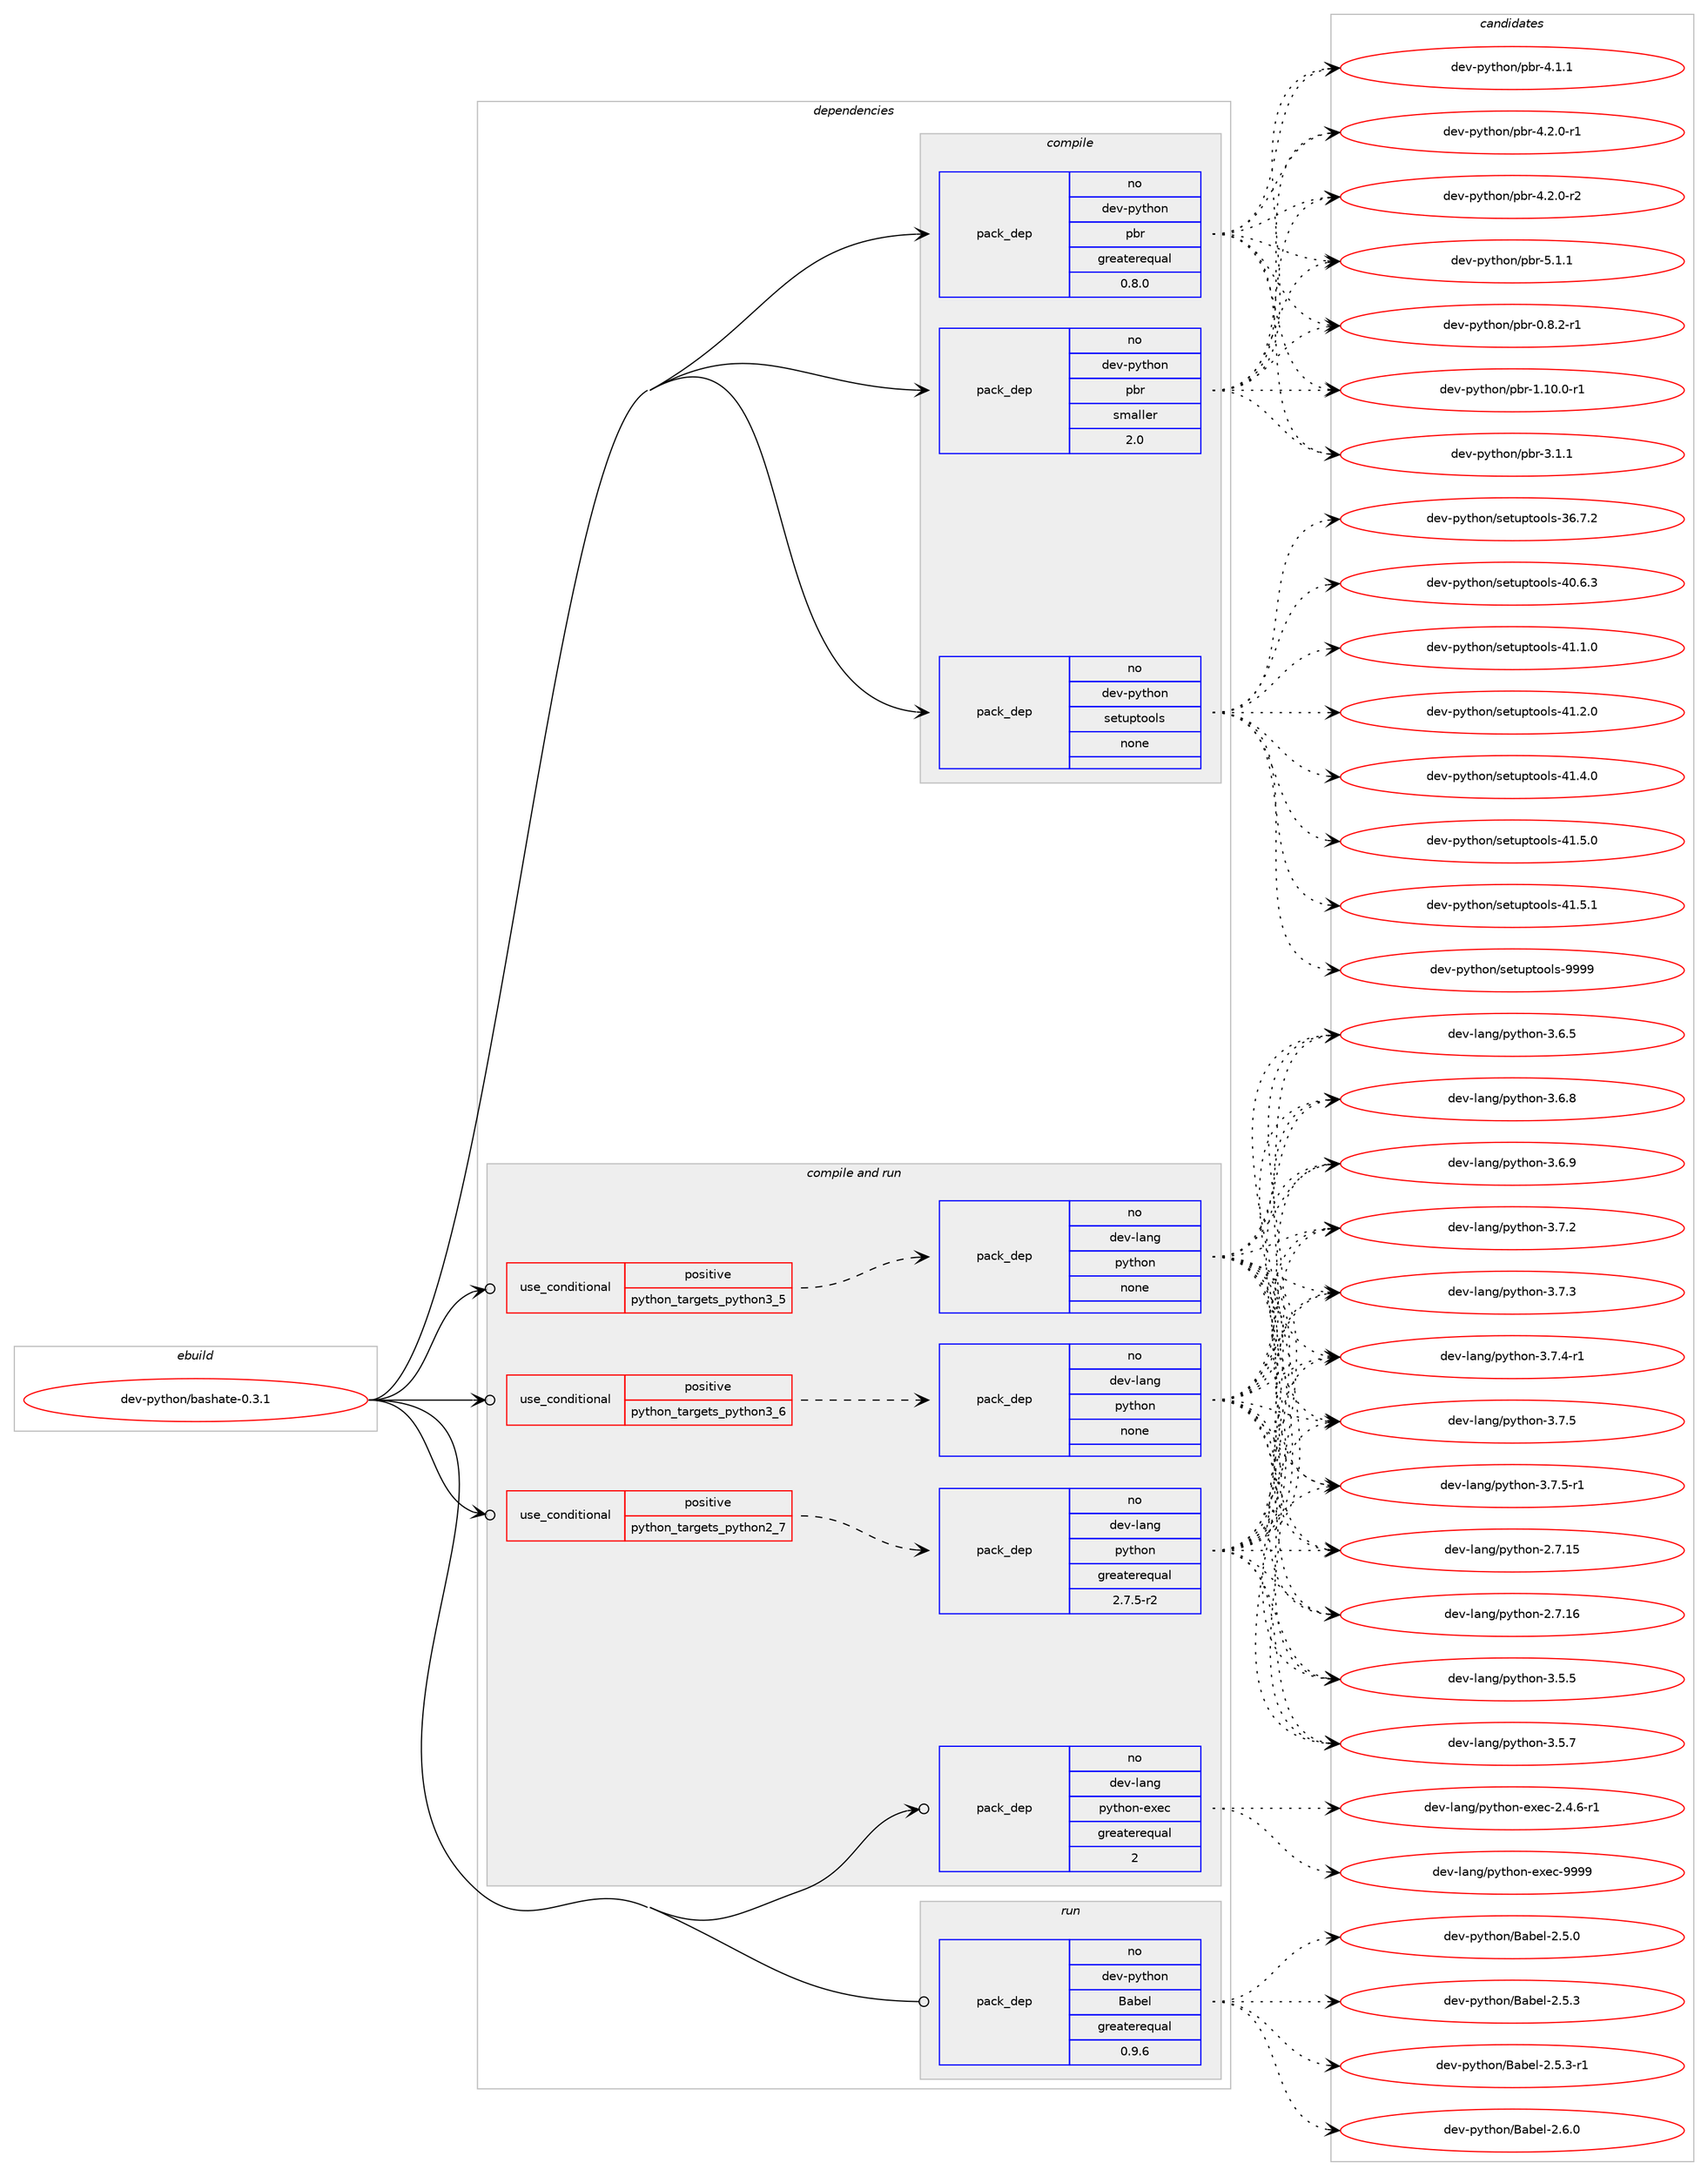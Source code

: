 digraph prolog {

# *************
# Graph options
# *************

newrank=true;
concentrate=true;
compound=true;
graph [rankdir=LR,fontname=Helvetica,fontsize=10,ranksep=1.5];#, ranksep=2.5, nodesep=0.2];
edge  [arrowhead=vee];
node  [fontname=Helvetica,fontsize=10];

# **********
# The ebuild
# **********

subgraph cluster_leftcol {
color=gray;
rank=same;
label=<<i>ebuild</i>>;
id [label="dev-python/bashate-0.3.1", color=red, width=4, href="../dev-python/bashate-0.3.1.svg"];
}

# ****************
# The dependencies
# ****************

subgraph cluster_midcol {
color=gray;
label=<<i>dependencies</i>>;
subgraph cluster_compile {
fillcolor="#eeeeee";
style=filled;
label=<<i>compile</i>>;
subgraph pack447814 {
dependency596326 [label=<<TABLE BORDER="0" CELLBORDER="1" CELLSPACING="0" CELLPADDING="4" WIDTH="220"><TR><TD ROWSPAN="6" CELLPADDING="30">pack_dep</TD></TR><TR><TD WIDTH="110">no</TD></TR><TR><TD>dev-python</TD></TR><TR><TD>pbr</TD></TR><TR><TD>greaterequal</TD></TR><TR><TD>0.8.0</TD></TR></TABLE>>, shape=none, color=blue];
}
id:e -> dependency596326:w [weight=20,style="solid",arrowhead="vee"];
subgraph pack447815 {
dependency596327 [label=<<TABLE BORDER="0" CELLBORDER="1" CELLSPACING="0" CELLPADDING="4" WIDTH="220"><TR><TD ROWSPAN="6" CELLPADDING="30">pack_dep</TD></TR><TR><TD WIDTH="110">no</TD></TR><TR><TD>dev-python</TD></TR><TR><TD>pbr</TD></TR><TR><TD>smaller</TD></TR><TR><TD>2.0</TD></TR></TABLE>>, shape=none, color=blue];
}
id:e -> dependency596327:w [weight=20,style="solid",arrowhead="vee"];
subgraph pack447816 {
dependency596328 [label=<<TABLE BORDER="0" CELLBORDER="1" CELLSPACING="0" CELLPADDING="4" WIDTH="220"><TR><TD ROWSPAN="6" CELLPADDING="30">pack_dep</TD></TR><TR><TD WIDTH="110">no</TD></TR><TR><TD>dev-python</TD></TR><TR><TD>setuptools</TD></TR><TR><TD>none</TD></TR><TR><TD></TD></TR></TABLE>>, shape=none, color=blue];
}
id:e -> dependency596328:w [weight=20,style="solid",arrowhead="vee"];
}
subgraph cluster_compileandrun {
fillcolor="#eeeeee";
style=filled;
label=<<i>compile and run</i>>;
subgraph cond136738 {
dependency596329 [label=<<TABLE BORDER="0" CELLBORDER="1" CELLSPACING="0" CELLPADDING="4"><TR><TD ROWSPAN="3" CELLPADDING="10">use_conditional</TD></TR><TR><TD>positive</TD></TR><TR><TD>python_targets_python2_7</TD></TR></TABLE>>, shape=none, color=red];
subgraph pack447817 {
dependency596330 [label=<<TABLE BORDER="0" CELLBORDER="1" CELLSPACING="0" CELLPADDING="4" WIDTH="220"><TR><TD ROWSPAN="6" CELLPADDING="30">pack_dep</TD></TR><TR><TD WIDTH="110">no</TD></TR><TR><TD>dev-lang</TD></TR><TR><TD>python</TD></TR><TR><TD>greaterequal</TD></TR><TR><TD>2.7.5-r2</TD></TR></TABLE>>, shape=none, color=blue];
}
dependency596329:e -> dependency596330:w [weight=20,style="dashed",arrowhead="vee"];
}
id:e -> dependency596329:w [weight=20,style="solid",arrowhead="odotvee"];
subgraph cond136739 {
dependency596331 [label=<<TABLE BORDER="0" CELLBORDER="1" CELLSPACING="0" CELLPADDING="4"><TR><TD ROWSPAN="3" CELLPADDING="10">use_conditional</TD></TR><TR><TD>positive</TD></TR><TR><TD>python_targets_python3_5</TD></TR></TABLE>>, shape=none, color=red];
subgraph pack447818 {
dependency596332 [label=<<TABLE BORDER="0" CELLBORDER="1" CELLSPACING="0" CELLPADDING="4" WIDTH="220"><TR><TD ROWSPAN="6" CELLPADDING="30">pack_dep</TD></TR><TR><TD WIDTH="110">no</TD></TR><TR><TD>dev-lang</TD></TR><TR><TD>python</TD></TR><TR><TD>none</TD></TR><TR><TD></TD></TR></TABLE>>, shape=none, color=blue];
}
dependency596331:e -> dependency596332:w [weight=20,style="dashed",arrowhead="vee"];
}
id:e -> dependency596331:w [weight=20,style="solid",arrowhead="odotvee"];
subgraph cond136740 {
dependency596333 [label=<<TABLE BORDER="0" CELLBORDER="1" CELLSPACING="0" CELLPADDING="4"><TR><TD ROWSPAN="3" CELLPADDING="10">use_conditional</TD></TR><TR><TD>positive</TD></TR><TR><TD>python_targets_python3_6</TD></TR></TABLE>>, shape=none, color=red];
subgraph pack447819 {
dependency596334 [label=<<TABLE BORDER="0" CELLBORDER="1" CELLSPACING="0" CELLPADDING="4" WIDTH="220"><TR><TD ROWSPAN="6" CELLPADDING="30">pack_dep</TD></TR><TR><TD WIDTH="110">no</TD></TR><TR><TD>dev-lang</TD></TR><TR><TD>python</TD></TR><TR><TD>none</TD></TR><TR><TD></TD></TR></TABLE>>, shape=none, color=blue];
}
dependency596333:e -> dependency596334:w [weight=20,style="dashed",arrowhead="vee"];
}
id:e -> dependency596333:w [weight=20,style="solid",arrowhead="odotvee"];
subgraph pack447820 {
dependency596335 [label=<<TABLE BORDER="0" CELLBORDER="1" CELLSPACING="0" CELLPADDING="4" WIDTH="220"><TR><TD ROWSPAN="6" CELLPADDING="30">pack_dep</TD></TR><TR><TD WIDTH="110">no</TD></TR><TR><TD>dev-lang</TD></TR><TR><TD>python-exec</TD></TR><TR><TD>greaterequal</TD></TR><TR><TD>2</TD></TR></TABLE>>, shape=none, color=blue];
}
id:e -> dependency596335:w [weight=20,style="solid",arrowhead="odotvee"];
}
subgraph cluster_run {
fillcolor="#eeeeee";
style=filled;
label=<<i>run</i>>;
subgraph pack447821 {
dependency596336 [label=<<TABLE BORDER="0" CELLBORDER="1" CELLSPACING="0" CELLPADDING="4" WIDTH="220"><TR><TD ROWSPAN="6" CELLPADDING="30">pack_dep</TD></TR><TR><TD WIDTH="110">no</TD></TR><TR><TD>dev-python</TD></TR><TR><TD>Babel</TD></TR><TR><TD>greaterequal</TD></TR><TR><TD>0.9.6</TD></TR></TABLE>>, shape=none, color=blue];
}
id:e -> dependency596336:w [weight=20,style="solid",arrowhead="odot"];
}
}

# **************
# The candidates
# **************

subgraph cluster_choices {
rank=same;
color=gray;
label=<<i>candidates</i>>;

subgraph choice447814 {
color=black;
nodesep=1;
choice1001011184511212111610411111047112981144548465646504511449 [label="dev-python/pbr-0.8.2-r1", color=red, width=4,href="../dev-python/pbr-0.8.2-r1.svg"];
choice100101118451121211161041111104711298114454946494846484511449 [label="dev-python/pbr-1.10.0-r1", color=red, width=4,href="../dev-python/pbr-1.10.0-r1.svg"];
choice100101118451121211161041111104711298114455146494649 [label="dev-python/pbr-3.1.1", color=red, width=4,href="../dev-python/pbr-3.1.1.svg"];
choice100101118451121211161041111104711298114455246494649 [label="dev-python/pbr-4.1.1", color=red, width=4,href="../dev-python/pbr-4.1.1.svg"];
choice1001011184511212111610411111047112981144552465046484511449 [label="dev-python/pbr-4.2.0-r1", color=red, width=4,href="../dev-python/pbr-4.2.0-r1.svg"];
choice1001011184511212111610411111047112981144552465046484511450 [label="dev-python/pbr-4.2.0-r2", color=red, width=4,href="../dev-python/pbr-4.2.0-r2.svg"];
choice100101118451121211161041111104711298114455346494649 [label="dev-python/pbr-5.1.1", color=red, width=4,href="../dev-python/pbr-5.1.1.svg"];
dependency596326:e -> choice1001011184511212111610411111047112981144548465646504511449:w [style=dotted,weight="100"];
dependency596326:e -> choice100101118451121211161041111104711298114454946494846484511449:w [style=dotted,weight="100"];
dependency596326:e -> choice100101118451121211161041111104711298114455146494649:w [style=dotted,weight="100"];
dependency596326:e -> choice100101118451121211161041111104711298114455246494649:w [style=dotted,weight="100"];
dependency596326:e -> choice1001011184511212111610411111047112981144552465046484511449:w [style=dotted,weight="100"];
dependency596326:e -> choice1001011184511212111610411111047112981144552465046484511450:w [style=dotted,weight="100"];
dependency596326:e -> choice100101118451121211161041111104711298114455346494649:w [style=dotted,weight="100"];
}
subgraph choice447815 {
color=black;
nodesep=1;
choice1001011184511212111610411111047112981144548465646504511449 [label="dev-python/pbr-0.8.2-r1", color=red, width=4,href="../dev-python/pbr-0.8.2-r1.svg"];
choice100101118451121211161041111104711298114454946494846484511449 [label="dev-python/pbr-1.10.0-r1", color=red, width=4,href="../dev-python/pbr-1.10.0-r1.svg"];
choice100101118451121211161041111104711298114455146494649 [label="dev-python/pbr-3.1.1", color=red, width=4,href="../dev-python/pbr-3.1.1.svg"];
choice100101118451121211161041111104711298114455246494649 [label="dev-python/pbr-4.1.1", color=red, width=4,href="../dev-python/pbr-4.1.1.svg"];
choice1001011184511212111610411111047112981144552465046484511449 [label="dev-python/pbr-4.2.0-r1", color=red, width=4,href="../dev-python/pbr-4.2.0-r1.svg"];
choice1001011184511212111610411111047112981144552465046484511450 [label="dev-python/pbr-4.2.0-r2", color=red, width=4,href="../dev-python/pbr-4.2.0-r2.svg"];
choice100101118451121211161041111104711298114455346494649 [label="dev-python/pbr-5.1.1", color=red, width=4,href="../dev-python/pbr-5.1.1.svg"];
dependency596327:e -> choice1001011184511212111610411111047112981144548465646504511449:w [style=dotted,weight="100"];
dependency596327:e -> choice100101118451121211161041111104711298114454946494846484511449:w [style=dotted,weight="100"];
dependency596327:e -> choice100101118451121211161041111104711298114455146494649:w [style=dotted,weight="100"];
dependency596327:e -> choice100101118451121211161041111104711298114455246494649:w [style=dotted,weight="100"];
dependency596327:e -> choice1001011184511212111610411111047112981144552465046484511449:w [style=dotted,weight="100"];
dependency596327:e -> choice1001011184511212111610411111047112981144552465046484511450:w [style=dotted,weight="100"];
dependency596327:e -> choice100101118451121211161041111104711298114455346494649:w [style=dotted,weight="100"];
}
subgraph choice447816 {
color=black;
nodesep=1;
choice100101118451121211161041111104711510111611711211611111110811545515446554650 [label="dev-python/setuptools-36.7.2", color=red, width=4,href="../dev-python/setuptools-36.7.2.svg"];
choice100101118451121211161041111104711510111611711211611111110811545524846544651 [label="dev-python/setuptools-40.6.3", color=red, width=4,href="../dev-python/setuptools-40.6.3.svg"];
choice100101118451121211161041111104711510111611711211611111110811545524946494648 [label="dev-python/setuptools-41.1.0", color=red, width=4,href="../dev-python/setuptools-41.1.0.svg"];
choice100101118451121211161041111104711510111611711211611111110811545524946504648 [label="dev-python/setuptools-41.2.0", color=red, width=4,href="../dev-python/setuptools-41.2.0.svg"];
choice100101118451121211161041111104711510111611711211611111110811545524946524648 [label="dev-python/setuptools-41.4.0", color=red, width=4,href="../dev-python/setuptools-41.4.0.svg"];
choice100101118451121211161041111104711510111611711211611111110811545524946534648 [label="dev-python/setuptools-41.5.0", color=red, width=4,href="../dev-python/setuptools-41.5.0.svg"];
choice100101118451121211161041111104711510111611711211611111110811545524946534649 [label="dev-python/setuptools-41.5.1", color=red, width=4,href="../dev-python/setuptools-41.5.1.svg"];
choice10010111845112121116104111110471151011161171121161111111081154557575757 [label="dev-python/setuptools-9999", color=red, width=4,href="../dev-python/setuptools-9999.svg"];
dependency596328:e -> choice100101118451121211161041111104711510111611711211611111110811545515446554650:w [style=dotted,weight="100"];
dependency596328:e -> choice100101118451121211161041111104711510111611711211611111110811545524846544651:w [style=dotted,weight="100"];
dependency596328:e -> choice100101118451121211161041111104711510111611711211611111110811545524946494648:w [style=dotted,weight="100"];
dependency596328:e -> choice100101118451121211161041111104711510111611711211611111110811545524946504648:w [style=dotted,weight="100"];
dependency596328:e -> choice100101118451121211161041111104711510111611711211611111110811545524946524648:w [style=dotted,weight="100"];
dependency596328:e -> choice100101118451121211161041111104711510111611711211611111110811545524946534648:w [style=dotted,weight="100"];
dependency596328:e -> choice100101118451121211161041111104711510111611711211611111110811545524946534649:w [style=dotted,weight="100"];
dependency596328:e -> choice10010111845112121116104111110471151011161171121161111111081154557575757:w [style=dotted,weight="100"];
}
subgraph choice447817 {
color=black;
nodesep=1;
choice10010111845108971101034711212111610411111045504655464953 [label="dev-lang/python-2.7.15", color=red, width=4,href="../dev-lang/python-2.7.15.svg"];
choice10010111845108971101034711212111610411111045504655464954 [label="dev-lang/python-2.7.16", color=red, width=4,href="../dev-lang/python-2.7.16.svg"];
choice100101118451089711010347112121116104111110455146534653 [label="dev-lang/python-3.5.5", color=red, width=4,href="../dev-lang/python-3.5.5.svg"];
choice100101118451089711010347112121116104111110455146534655 [label="dev-lang/python-3.5.7", color=red, width=4,href="../dev-lang/python-3.5.7.svg"];
choice100101118451089711010347112121116104111110455146544653 [label="dev-lang/python-3.6.5", color=red, width=4,href="../dev-lang/python-3.6.5.svg"];
choice100101118451089711010347112121116104111110455146544656 [label="dev-lang/python-3.6.8", color=red, width=4,href="../dev-lang/python-3.6.8.svg"];
choice100101118451089711010347112121116104111110455146544657 [label="dev-lang/python-3.6.9", color=red, width=4,href="../dev-lang/python-3.6.9.svg"];
choice100101118451089711010347112121116104111110455146554650 [label="dev-lang/python-3.7.2", color=red, width=4,href="../dev-lang/python-3.7.2.svg"];
choice100101118451089711010347112121116104111110455146554651 [label="dev-lang/python-3.7.3", color=red, width=4,href="../dev-lang/python-3.7.3.svg"];
choice1001011184510897110103471121211161041111104551465546524511449 [label="dev-lang/python-3.7.4-r1", color=red, width=4,href="../dev-lang/python-3.7.4-r1.svg"];
choice100101118451089711010347112121116104111110455146554653 [label="dev-lang/python-3.7.5", color=red, width=4,href="../dev-lang/python-3.7.5.svg"];
choice1001011184510897110103471121211161041111104551465546534511449 [label="dev-lang/python-3.7.5-r1", color=red, width=4,href="../dev-lang/python-3.7.5-r1.svg"];
dependency596330:e -> choice10010111845108971101034711212111610411111045504655464953:w [style=dotted,weight="100"];
dependency596330:e -> choice10010111845108971101034711212111610411111045504655464954:w [style=dotted,weight="100"];
dependency596330:e -> choice100101118451089711010347112121116104111110455146534653:w [style=dotted,weight="100"];
dependency596330:e -> choice100101118451089711010347112121116104111110455146534655:w [style=dotted,weight="100"];
dependency596330:e -> choice100101118451089711010347112121116104111110455146544653:w [style=dotted,weight="100"];
dependency596330:e -> choice100101118451089711010347112121116104111110455146544656:w [style=dotted,weight="100"];
dependency596330:e -> choice100101118451089711010347112121116104111110455146544657:w [style=dotted,weight="100"];
dependency596330:e -> choice100101118451089711010347112121116104111110455146554650:w [style=dotted,weight="100"];
dependency596330:e -> choice100101118451089711010347112121116104111110455146554651:w [style=dotted,weight="100"];
dependency596330:e -> choice1001011184510897110103471121211161041111104551465546524511449:w [style=dotted,weight="100"];
dependency596330:e -> choice100101118451089711010347112121116104111110455146554653:w [style=dotted,weight="100"];
dependency596330:e -> choice1001011184510897110103471121211161041111104551465546534511449:w [style=dotted,weight="100"];
}
subgraph choice447818 {
color=black;
nodesep=1;
choice10010111845108971101034711212111610411111045504655464953 [label="dev-lang/python-2.7.15", color=red, width=4,href="../dev-lang/python-2.7.15.svg"];
choice10010111845108971101034711212111610411111045504655464954 [label="dev-lang/python-2.7.16", color=red, width=4,href="../dev-lang/python-2.7.16.svg"];
choice100101118451089711010347112121116104111110455146534653 [label="dev-lang/python-3.5.5", color=red, width=4,href="../dev-lang/python-3.5.5.svg"];
choice100101118451089711010347112121116104111110455146534655 [label="dev-lang/python-3.5.7", color=red, width=4,href="../dev-lang/python-3.5.7.svg"];
choice100101118451089711010347112121116104111110455146544653 [label="dev-lang/python-3.6.5", color=red, width=4,href="../dev-lang/python-3.6.5.svg"];
choice100101118451089711010347112121116104111110455146544656 [label="dev-lang/python-3.6.8", color=red, width=4,href="../dev-lang/python-3.6.8.svg"];
choice100101118451089711010347112121116104111110455146544657 [label="dev-lang/python-3.6.9", color=red, width=4,href="../dev-lang/python-3.6.9.svg"];
choice100101118451089711010347112121116104111110455146554650 [label="dev-lang/python-3.7.2", color=red, width=4,href="../dev-lang/python-3.7.2.svg"];
choice100101118451089711010347112121116104111110455146554651 [label="dev-lang/python-3.7.3", color=red, width=4,href="../dev-lang/python-3.7.3.svg"];
choice1001011184510897110103471121211161041111104551465546524511449 [label="dev-lang/python-3.7.4-r1", color=red, width=4,href="../dev-lang/python-3.7.4-r1.svg"];
choice100101118451089711010347112121116104111110455146554653 [label="dev-lang/python-3.7.5", color=red, width=4,href="../dev-lang/python-3.7.5.svg"];
choice1001011184510897110103471121211161041111104551465546534511449 [label="dev-lang/python-3.7.5-r1", color=red, width=4,href="../dev-lang/python-3.7.5-r1.svg"];
dependency596332:e -> choice10010111845108971101034711212111610411111045504655464953:w [style=dotted,weight="100"];
dependency596332:e -> choice10010111845108971101034711212111610411111045504655464954:w [style=dotted,weight="100"];
dependency596332:e -> choice100101118451089711010347112121116104111110455146534653:w [style=dotted,weight="100"];
dependency596332:e -> choice100101118451089711010347112121116104111110455146534655:w [style=dotted,weight="100"];
dependency596332:e -> choice100101118451089711010347112121116104111110455146544653:w [style=dotted,weight="100"];
dependency596332:e -> choice100101118451089711010347112121116104111110455146544656:w [style=dotted,weight="100"];
dependency596332:e -> choice100101118451089711010347112121116104111110455146544657:w [style=dotted,weight="100"];
dependency596332:e -> choice100101118451089711010347112121116104111110455146554650:w [style=dotted,weight="100"];
dependency596332:e -> choice100101118451089711010347112121116104111110455146554651:w [style=dotted,weight="100"];
dependency596332:e -> choice1001011184510897110103471121211161041111104551465546524511449:w [style=dotted,weight="100"];
dependency596332:e -> choice100101118451089711010347112121116104111110455146554653:w [style=dotted,weight="100"];
dependency596332:e -> choice1001011184510897110103471121211161041111104551465546534511449:w [style=dotted,weight="100"];
}
subgraph choice447819 {
color=black;
nodesep=1;
choice10010111845108971101034711212111610411111045504655464953 [label="dev-lang/python-2.7.15", color=red, width=4,href="../dev-lang/python-2.7.15.svg"];
choice10010111845108971101034711212111610411111045504655464954 [label="dev-lang/python-2.7.16", color=red, width=4,href="../dev-lang/python-2.7.16.svg"];
choice100101118451089711010347112121116104111110455146534653 [label="dev-lang/python-3.5.5", color=red, width=4,href="../dev-lang/python-3.5.5.svg"];
choice100101118451089711010347112121116104111110455146534655 [label="dev-lang/python-3.5.7", color=red, width=4,href="../dev-lang/python-3.5.7.svg"];
choice100101118451089711010347112121116104111110455146544653 [label="dev-lang/python-3.6.5", color=red, width=4,href="../dev-lang/python-3.6.5.svg"];
choice100101118451089711010347112121116104111110455146544656 [label="dev-lang/python-3.6.8", color=red, width=4,href="../dev-lang/python-3.6.8.svg"];
choice100101118451089711010347112121116104111110455146544657 [label="dev-lang/python-3.6.9", color=red, width=4,href="../dev-lang/python-3.6.9.svg"];
choice100101118451089711010347112121116104111110455146554650 [label="dev-lang/python-3.7.2", color=red, width=4,href="../dev-lang/python-3.7.2.svg"];
choice100101118451089711010347112121116104111110455146554651 [label="dev-lang/python-3.7.3", color=red, width=4,href="../dev-lang/python-3.7.3.svg"];
choice1001011184510897110103471121211161041111104551465546524511449 [label="dev-lang/python-3.7.4-r1", color=red, width=4,href="../dev-lang/python-3.7.4-r1.svg"];
choice100101118451089711010347112121116104111110455146554653 [label="dev-lang/python-3.7.5", color=red, width=4,href="../dev-lang/python-3.7.5.svg"];
choice1001011184510897110103471121211161041111104551465546534511449 [label="dev-lang/python-3.7.5-r1", color=red, width=4,href="../dev-lang/python-3.7.5-r1.svg"];
dependency596334:e -> choice10010111845108971101034711212111610411111045504655464953:w [style=dotted,weight="100"];
dependency596334:e -> choice10010111845108971101034711212111610411111045504655464954:w [style=dotted,weight="100"];
dependency596334:e -> choice100101118451089711010347112121116104111110455146534653:w [style=dotted,weight="100"];
dependency596334:e -> choice100101118451089711010347112121116104111110455146534655:w [style=dotted,weight="100"];
dependency596334:e -> choice100101118451089711010347112121116104111110455146544653:w [style=dotted,weight="100"];
dependency596334:e -> choice100101118451089711010347112121116104111110455146544656:w [style=dotted,weight="100"];
dependency596334:e -> choice100101118451089711010347112121116104111110455146544657:w [style=dotted,weight="100"];
dependency596334:e -> choice100101118451089711010347112121116104111110455146554650:w [style=dotted,weight="100"];
dependency596334:e -> choice100101118451089711010347112121116104111110455146554651:w [style=dotted,weight="100"];
dependency596334:e -> choice1001011184510897110103471121211161041111104551465546524511449:w [style=dotted,weight="100"];
dependency596334:e -> choice100101118451089711010347112121116104111110455146554653:w [style=dotted,weight="100"];
dependency596334:e -> choice1001011184510897110103471121211161041111104551465546534511449:w [style=dotted,weight="100"];
}
subgraph choice447820 {
color=black;
nodesep=1;
choice10010111845108971101034711212111610411111045101120101994550465246544511449 [label="dev-lang/python-exec-2.4.6-r1", color=red, width=4,href="../dev-lang/python-exec-2.4.6-r1.svg"];
choice10010111845108971101034711212111610411111045101120101994557575757 [label="dev-lang/python-exec-9999", color=red, width=4,href="../dev-lang/python-exec-9999.svg"];
dependency596335:e -> choice10010111845108971101034711212111610411111045101120101994550465246544511449:w [style=dotted,weight="100"];
dependency596335:e -> choice10010111845108971101034711212111610411111045101120101994557575757:w [style=dotted,weight="100"];
}
subgraph choice447821 {
color=black;
nodesep=1;
choice1001011184511212111610411111047669798101108455046534648 [label="dev-python/Babel-2.5.0", color=red, width=4,href="../dev-python/Babel-2.5.0.svg"];
choice1001011184511212111610411111047669798101108455046534651 [label="dev-python/Babel-2.5.3", color=red, width=4,href="../dev-python/Babel-2.5.3.svg"];
choice10010111845112121116104111110476697981011084550465346514511449 [label="dev-python/Babel-2.5.3-r1", color=red, width=4,href="../dev-python/Babel-2.5.3-r1.svg"];
choice1001011184511212111610411111047669798101108455046544648 [label="dev-python/Babel-2.6.0", color=red, width=4,href="../dev-python/Babel-2.6.0.svg"];
dependency596336:e -> choice1001011184511212111610411111047669798101108455046534648:w [style=dotted,weight="100"];
dependency596336:e -> choice1001011184511212111610411111047669798101108455046534651:w [style=dotted,weight="100"];
dependency596336:e -> choice10010111845112121116104111110476697981011084550465346514511449:w [style=dotted,weight="100"];
dependency596336:e -> choice1001011184511212111610411111047669798101108455046544648:w [style=dotted,weight="100"];
}
}

}
